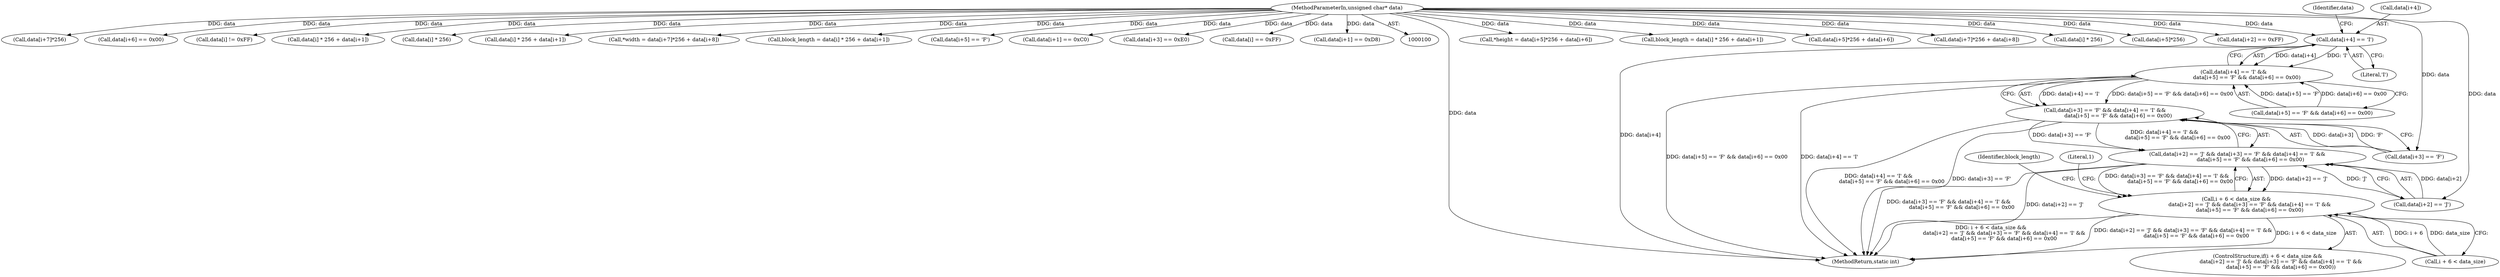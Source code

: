 digraph "0_PDFGen_ee58aff6918b8bbc3be29b9e3089485ea46ff956@pointer" {
"1000174" [label="(Call,data[i+4] == 'I')"];
"1000101" [label="(MethodParameterIn,unsigned char* data)"];
"1000173" [label="(Call,data[i+4] == 'I' &&\n                data[i+5] == 'F' && data[i+6] == 0x00)"];
"1000165" [label="(Call,data[i+3] == 'F' && data[i+4] == 'I' &&\n                data[i+5] == 'F' && data[i+6] == 0x00)"];
"1000157" [label="(Call,data[i+2] == 'J' && data[i+3] == 'F' && data[i+4] == 'I' &&\n                data[i+5] == 'F' && data[i+6] == 0x00)"];
"1000151" [label="(Call,i + 6 < data_size &&\n                data[i+2] == 'J' && data[i+3] == 'F' && data[i+4] == 'I' &&\n                data[i+5] == 'F' && data[i+6] == 0x00)"];
"1000166" [label="(Call,data[i+3] == 'F')"];
"1000246" [label="(Call,*height = data[i+5]*256 + data[i+6])"];
"1000157" [label="(Call,data[i+2] == 'J' && data[i+3] == 'F' && data[i+4] == 'I' &&\n                data[i+5] == 'F' && data[i+6] == 0x00)"];
"1000198" [label="(Call,block_length = data[i] * 256 + data[i+1])"];
"1000150" [label="(ControlStructure,if(i + 6 < data_size &&\n                data[i+2] == 'J' && data[i+3] == 'F' && data[i+4] == 'I' &&\n                data[i+5] == 'F' && data[i+6] == 0x00))"];
"1000249" [label="(Call,data[i+5]*256 + data[i+6])"];
"1000158" [label="(Call,data[i+2] == 'J')"];
"1000265" [label="(Call,data[i+7]*256 + data[i+8])"];
"1000175" [label="(Call,data[i+4])"];
"1000201" [label="(Call,data[i] * 256)"];
"1000250" [label="(Call,data[i+5]*256)"];
"1000132" [label="(Call,data[i+2] == 0xFF)"];
"1000199" [label="(Identifier,block_length)"];
"1000266" [label="(Call,data[i+7]*256)"];
"1000189" [label="(Call,data[i+6] == 0x00)"];
"1000229" [label="(Call,data[i] != 0xFF)"];
"1000291" [label="(Call,data[i] * 256 + data[i+1])"];
"1000165" [label="(Call,data[i+3] == 'F' && data[i+4] == 'I' &&\n                data[i+5] == 'F' && data[i+6] == 0x00)"];
"1000292" [label="(Call,data[i] * 256)"];
"1000200" [label="(Call,data[i] * 256 + data[i+1])"];
"1000181" [label="(Call,data[i+5] == 'F' && data[i+6] == 0x00)"];
"1000304" [label="(Literal,1)"];
"1000262" [label="(Call,*width = data[i+7]*256 + data[i+8])"];
"1000174" [label="(Call,data[i+4] == 'I')"];
"1000305" [label="(MethodReturn,static int)"];
"1000184" [label="(Identifier,data)"];
"1000289" [label="(Call,block_length = data[i] * 256 + data[i+1])"];
"1000182" [label="(Call,data[i+5] == 'F')"];
"1000173" [label="(Call,data[i+4] == 'I' &&\n                data[i+5] == 'F' && data[i+6] == 0x00)"];
"1000238" [label="(Call,data[i+1] == 0xC0)"];
"1000151" [label="(Call,i + 6 < data_size &&\n                data[i+2] == 'J' && data[i+3] == 'F' && data[i+4] == 'I' &&\n                data[i+5] == 'F' && data[i+6] == 0x00)"];
"1000180" [label="(Literal,'I')"];
"1000101" [label="(MethodParameterIn,unsigned char* data)"];
"1000152" [label="(Call,i + 6 < data_size)"];
"1000139" [label="(Call,data[i+3] == 0xE0)"];
"1000118" [label="(Call,data[i] == 0xFF)"];
"1000124" [label="(Call,data[i+1] == 0xD8)"];
"1000174" -> "1000173"  [label="AST: "];
"1000174" -> "1000180"  [label="CFG: "];
"1000175" -> "1000174"  [label="AST: "];
"1000180" -> "1000174"  [label="AST: "];
"1000184" -> "1000174"  [label="CFG: "];
"1000173" -> "1000174"  [label="CFG: "];
"1000174" -> "1000305"  [label="DDG: data[i+4]"];
"1000174" -> "1000173"  [label="DDG: data[i+4]"];
"1000174" -> "1000173"  [label="DDG: 'I'"];
"1000101" -> "1000174"  [label="DDG: data"];
"1000101" -> "1000100"  [label="AST: "];
"1000101" -> "1000305"  [label="DDG: data"];
"1000101" -> "1000118"  [label="DDG: data"];
"1000101" -> "1000124"  [label="DDG: data"];
"1000101" -> "1000132"  [label="DDG: data"];
"1000101" -> "1000139"  [label="DDG: data"];
"1000101" -> "1000158"  [label="DDG: data"];
"1000101" -> "1000166"  [label="DDG: data"];
"1000101" -> "1000182"  [label="DDG: data"];
"1000101" -> "1000189"  [label="DDG: data"];
"1000101" -> "1000198"  [label="DDG: data"];
"1000101" -> "1000201"  [label="DDG: data"];
"1000101" -> "1000200"  [label="DDG: data"];
"1000101" -> "1000229"  [label="DDG: data"];
"1000101" -> "1000238"  [label="DDG: data"];
"1000101" -> "1000246"  [label="DDG: data"];
"1000101" -> "1000250"  [label="DDG: data"];
"1000101" -> "1000249"  [label="DDG: data"];
"1000101" -> "1000262"  [label="DDG: data"];
"1000101" -> "1000266"  [label="DDG: data"];
"1000101" -> "1000265"  [label="DDG: data"];
"1000101" -> "1000289"  [label="DDG: data"];
"1000101" -> "1000292"  [label="DDG: data"];
"1000101" -> "1000291"  [label="DDG: data"];
"1000173" -> "1000165"  [label="AST: "];
"1000173" -> "1000181"  [label="CFG: "];
"1000181" -> "1000173"  [label="AST: "];
"1000165" -> "1000173"  [label="CFG: "];
"1000173" -> "1000305"  [label="DDG: data[i+5] == 'F' && data[i+6] == 0x00"];
"1000173" -> "1000305"  [label="DDG: data[i+4] == 'I'"];
"1000173" -> "1000165"  [label="DDG: data[i+4] == 'I'"];
"1000173" -> "1000165"  [label="DDG: data[i+5] == 'F' && data[i+6] == 0x00"];
"1000181" -> "1000173"  [label="DDG: data[i+5] == 'F'"];
"1000181" -> "1000173"  [label="DDG: data[i+6] == 0x00"];
"1000165" -> "1000157"  [label="AST: "];
"1000165" -> "1000166"  [label="CFG: "];
"1000166" -> "1000165"  [label="AST: "];
"1000157" -> "1000165"  [label="CFG: "];
"1000165" -> "1000305"  [label="DDG: data[i+3] == 'F'"];
"1000165" -> "1000305"  [label="DDG: data[i+4] == 'I' &&\n                data[i+5] == 'F' && data[i+6] == 0x00"];
"1000165" -> "1000157"  [label="DDG: data[i+3] == 'F'"];
"1000165" -> "1000157"  [label="DDG: data[i+4] == 'I' &&\n                data[i+5] == 'F' && data[i+6] == 0x00"];
"1000166" -> "1000165"  [label="DDG: data[i+3]"];
"1000166" -> "1000165"  [label="DDG: 'F'"];
"1000157" -> "1000151"  [label="AST: "];
"1000157" -> "1000158"  [label="CFG: "];
"1000158" -> "1000157"  [label="AST: "];
"1000151" -> "1000157"  [label="CFG: "];
"1000157" -> "1000305"  [label="DDG: data[i+2] == 'J'"];
"1000157" -> "1000305"  [label="DDG: data[i+3] == 'F' && data[i+4] == 'I' &&\n                data[i+5] == 'F' && data[i+6] == 0x00"];
"1000157" -> "1000151"  [label="DDG: data[i+2] == 'J'"];
"1000157" -> "1000151"  [label="DDG: data[i+3] == 'F' && data[i+4] == 'I' &&\n                data[i+5] == 'F' && data[i+6] == 0x00"];
"1000158" -> "1000157"  [label="DDG: data[i+2]"];
"1000158" -> "1000157"  [label="DDG: 'J'"];
"1000151" -> "1000150"  [label="AST: "];
"1000151" -> "1000152"  [label="CFG: "];
"1000152" -> "1000151"  [label="AST: "];
"1000199" -> "1000151"  [label="CFG: "];
"1000304" -> "1000151"  [label="CFG: "];
"1000151" -> "1000305"  [label="DDG: i + 6 < data_size &&\n                data[i+2] == 'J' && data[i+3] == 'F' && data[i+4] == 'I' &&\n                data[i+5] == 'F' && data[i+6] == 0x00"];
"1000151" -> "1000305"  [label="DDG: data[i+2] == 'J' && data[i+3] == 'F' && data[i+4] == 'I' &&\n                data[i+5] == 'F' && data[i+6] == 0x00"];
"1000151" -> "1000305"  [label="DDG: i + 6 < data_size"];
"1000152" -> "1000151"  [label="DDG: i + 6"];
"1000152" -> "1000151"  [label="DDG: data_size"];
}
